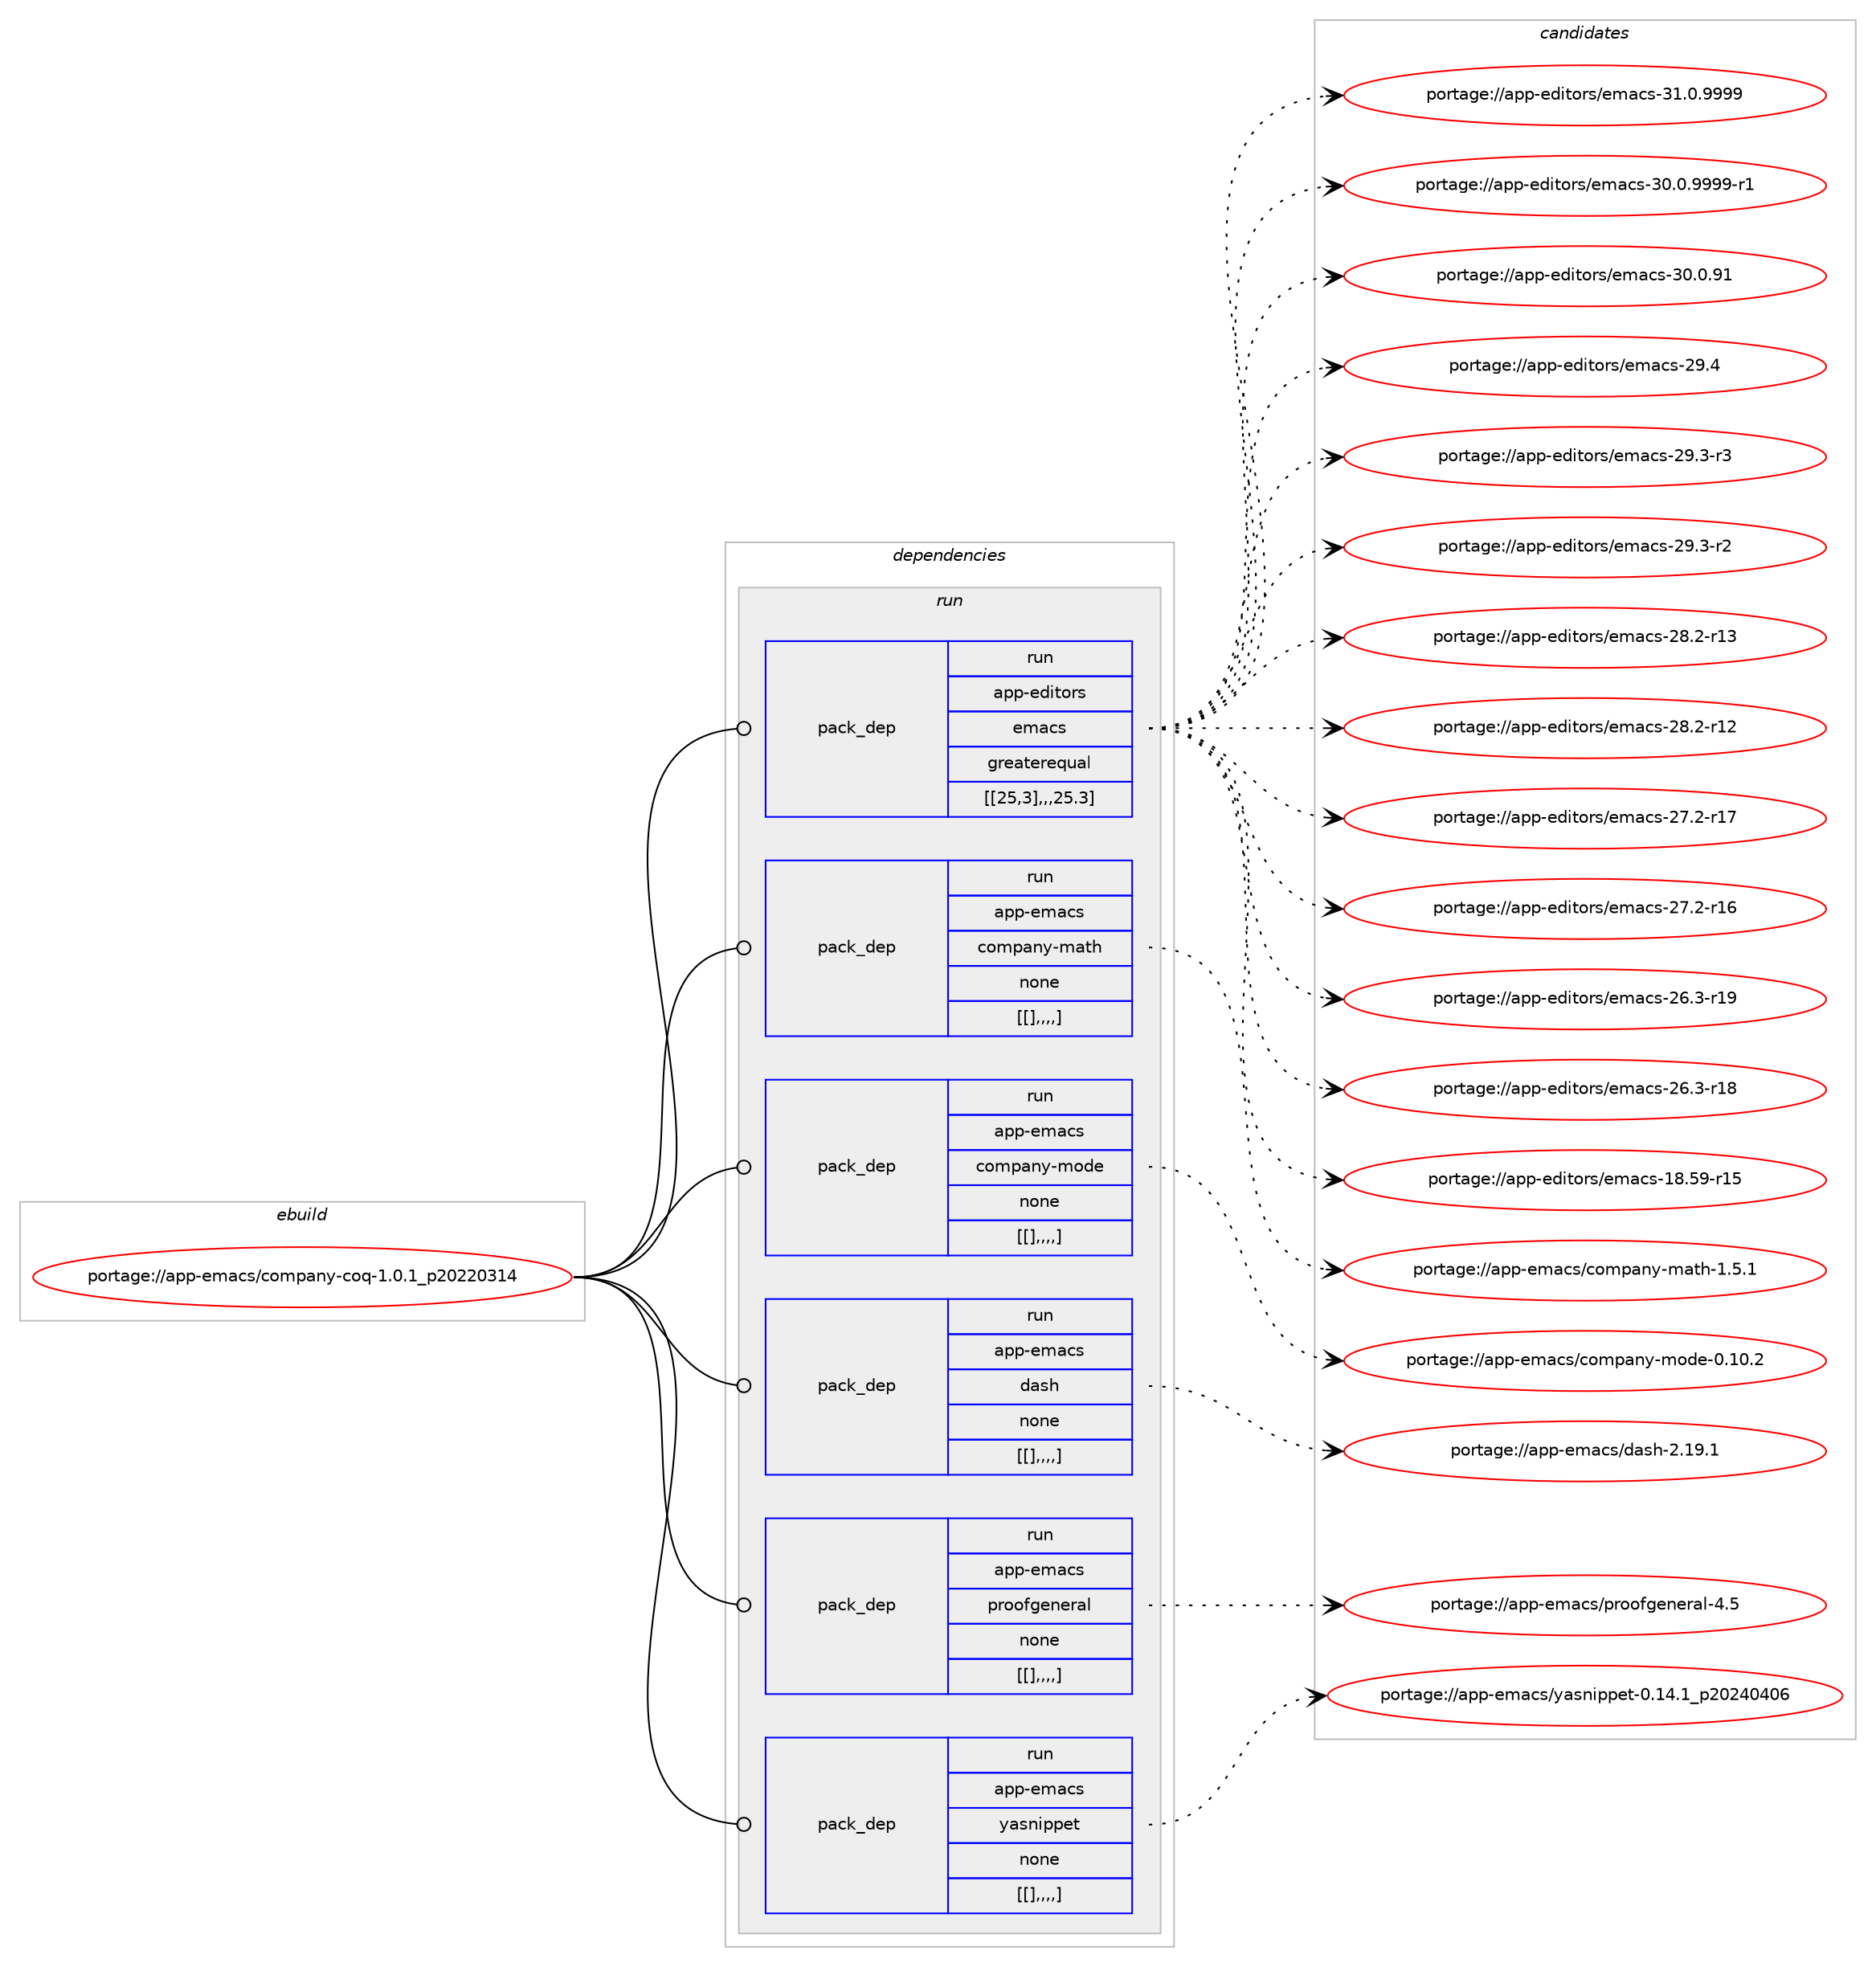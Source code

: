 digraph prolog {

# *************
# Graph options
# *************

newrank=true;
concentrate=true;
compound=true;
graph [rankdir=LR,fontname=Helvetica,fontsize=10,ranksep=1.5];#, ranksep=2.5, nodesep=0.2];
edge  [arrowhead=vee];
node  [fontname=Helvetica,fontsize=10];

# **********
# The ebuild
# **********

subgraph cluster_leftcol {
color=gray;
label=<<i>ebuild</i>>;
id [label="portage://app-emacs/company-coq-1.0.1_p20220314", color=red, width=4, href="../app-emacs/company-coq-1.0.1_p20220314.svg"];
}

# ****************
# The dependencies
# ****************

subgraph cluster_midcol {
color=gray;
label=<<i>dependencies</i>>;
subgraph cluster_compile {
fillcolor="#eeeeee";
style=filled;
label=<<i>compile</i>>;
}
subgraph cluster_compileandrun {
fillcolor="#eeeeee";
style=filled;
label=<<i>compile and run</i>>;
}
subgraph cluster_run {
fillcolor="#eeeeee";
style=filled;
label=<<i>run</i>>;
subgraph pack16270 {
dependency22804 [label=<<TABLE BORDER="0" CELLBORDER="1" CELLSPACING="0" CELLPADDING="4" WIDTH="220"><TR><TD ROWSPAN="6" CELLPADDING="30">pack_dep</TD></TR><TR><TD WIDTH="110">run</TD></TR><TR><TD>app-editors</TD></TR><TR><TD>emacs</TD></TR><TR><TD>greaterequal</TD></TR><TR><TD>[[25,3],,,25.3]</TD></TR></TABLE>>, shape=none, color=blue];
}
id:e -> dependency22804:w [weight=20,style="solid",arrowhead="odot"];
subgraph pack16271 {
dependency22805 [label=<<TABLE BORDER="0" CELLBORDER="1" CELLSPACING="0" CELLPADDING="4" WIDTH="220"><TR><TD ROWSPAN="6" CELLPADDING="30">pack_dep</TD></TR><TR><TD WIDTH="110">run</TD></TR><TR><TD>app-emacs</TD></TR><TR><TD>company-math</TD></TR><TR><TD>none</TD></TR><TR><TD>[[],,,,]</TD></TR></TABLE>>, shape=none, color=blue];
}
id:e -> dependency22805:w [weight=20,style="solid",arrowhead="odot"];
subgraph pack16272 {
dependency22806 [label=<<TABLE BORDER="0" CELLBORDER="1" CELLSPACING="0" CELLPADDING="4" WIDTH="220"><TR><TD ROWSPAN="6" CELLPADDING="30">pack_dep</TD></TR><TR><TD WIDTH="110">run</TD></TR><TR><TD>app-emacs</TD></TR><TR><TD>company-mode</TD></TR><TR><TD>none</TD></TR><TR><TD>[[],,,,]</TD></TR></TABLE>>, shape=none, color=blue];
}
id:e -> dependency22806:w [weight=20,style="solid",arrowhead="odot"];
subgraph pack16273 {
dependency22807 [label=<<TABLE BORDER="0" CELLBORDER="1" CELLSPACING="0" CELLPADDING="4" WIDTH="220"><TR><TD ROWSPAN="6" CELLPADDING="30">pack_dep</TD></TR><TR><TD WIDTH="110">run</TD></TR><TR><TD>app-emacs</TD></TR><TR><TD>dash</TD></TR><TR><TD>none</TD></TR><TR><TD>[[],,,,]</TD></TR></TABLE>>, shape=none, color=blue];
}
id:e -> dependency22807:w [weight=20,style="solid",arrowhead="odot"];
subgraph pack16274 {
dependency22808 [label=<<TABLE BORDER="0" CELLBORDER="1" CELLSPACING="0" CELLPADDING="4" WIDTH="220"><TR><TD ROWSPAN="6" CELLPADDING="30">pack_dep</TD></TR><TR><TD WIDTH="110">run</TD></TR><TR><TD>app-emacs</TD></TR><TR><TD>proofgeneral</TD></TR><TR><TD>none</TD></TR><TR><TD>[[],,,,]</TD></TR></TABLE>>, shape=none, color=blue];
}
id:e -> dependency22808:w [weight=20,style="solid",arrowhead="odot"];
subgraph pack16275 {
dependency22809 [label=<<TABLE BORDER="0" CELLBORDER="1" CELLSPACING="0" CELLPADDING="4" WIDTH="220"><TR><TD ROWSPAN="6" CELLPADDING="30">pack_dep</TD></TR><TR><TD WIDTH="110">run</TD></TR><TR><TD>app-emacs</TD></TR><TR><TD>yasnippet</TD></TR><TR><TD>none</TD></TR><TR><TD>[[],,,,]</TD></TR></TABLE>>, shape=none, color=blue];
}
id:e -> dependency22809:w [weight=20,style="solid",arrowhead="odot"];
}
}

# **************
# The candidates
# **************

subgraph cluster_choices {
rank=same;
color=gray;
label=<<i>candidates</i>>;

subgraph choice16270 {
color=black;
nodesep=1;
choice971121124510110010511611111411547101109979911545514946484657575757 [label="portage://app-editors/emacs-31.0.9999", color=red, width=4,href="../app-editors/emacs-31.0.9999.svg"];
choice9711211245101100105116111114115471011099799115455148464846575757574511449 [label="portage://app-editors/emacs-30.0.9999-r1", color=red, width=4,href="../app-editors/emacs-30.0.9999-r1.svg"];
choice97112112451011001051161111141154710110997991154551484648465749 [label="portage://app-editors/emacs-30.0.91", color=red, width=4,href="../app-editors/emacs-30.0.91.svg"];
choice97112112451011001051161111141154710110997991154550574652 [label="portage://app-editors/emacs-29.4", color=red, width=4,href="../app-editors/emacs-29.4.svg"];
choice971121124510110010511611111411547101109979911545505746514511451 [label="portage://app-editors/emacs-29.3-r3", color=red, width=4,href="../app-editors/emacs-29.3-r3.svg"];
choice971121124510110010511611111411547101109979911545505746514511450 [label="portage://app-editors/emacs-29.3-r2", color=red, width=4,href="../app-editors/emacs-29.3-r2.svg"];
choice97112112451011001051161111141154710110997991154550564650451144951 [label="portage://app-editors/emacs-28.2-r13", color=red, width=4,href="../app-editors/emacs-28.2-r13.svg"];
choice97112112451011001051161111141154710110997991154550564650451144950 [label="portage://app-editors/emacs-28.2-r12", color=red, width=4,href="../app-editors/emacs-28.2-r12.svg"];
choice97112112451011001051161111141154710110997991154550554650451144955 [label="portage://app-editors/emacs-27.2-r17", color=red, width=4,href="../app-editors/emacs-27.2-r17.svg"];
choice97112112451011001051161111141154710110997991154550554650451144954 [label="portage://app-editors/emacs-27.2-r16", color=red, width=4,href="../app-editors/emacs-27.2-r16.svg"];
choice97112112451011001051161111141154710110997991154550544651451144957 [label="portage://app-editors/emacs-26.3-r19", color=red, width=4,href="../app-editors/emacs-26.3-r19.svg"];
choice97112112451011001051161111141154710110997991154550544651451144956 [label="portage://app-editors/emacs-26.3-r18", color=red, width=4,href="../app-editors/emacs-26.3-r18.svg"];
choice9711211245101100105116111114115471011099799115454956465357451144953 [label="portage://app-editors/emacs-18.59-r15", color=red, width=4,href="../app-editors/emacs-18.59-r15.svg"];
dependency22804:e -> choice971121124510110010511611111411547101109979911545514946484657575757:w [style=dotted,weight="100"];
dependency22804:e -> choice9711211245101100105116111114115471011099799115455148464846575757574511449:w [style=dotted,weight="100"];
dependency22804:e -> choice97112112451011001051161111141154710110997991154551484648465749:w [style=dotted,weight="100"];
dependency22804:e -> choice97112112451011001051161111141154710110997991154550574652:w [style=dotted,weight="100"];
dependency22804:e -> choice971121124510110010511611111411547101109979911545505746514511451:w [style=dotted,weight="100"];
dependency22804:e -> choice971121124510110010511611111411547101109979911545505746514511450:w [style=dotted,weight="100"];
dependency22804:e -> choice97112112451011001051161111141154710110997991154550564650451144951:w [style=dotted,weight="100"];
dependency22804:e -> choice97112112451011001051161111141154710110997991154550564650451144950:w [style=dotted,weight="100"];
dependency22804:e -> choice97112112451011001051161111141154710110997991154550554650451144955:w [style=dotted,weight="100"];
dependency22804:e -> choice97112112451011001051161111141154710110997991154550554650451144954:w [style=dotted,weight="100"];
dependency22804:e -> choice97112112451011001051161111141154710110997991154550544651451144957:w [style=dotted,weight="100"];
dependency22804:e -> choice97112112451011001051161111141154710110997991154550544651451144956:w [style=dotted,weight="100"];
dependency22804:e -> choice9711211245101100105116111114115471011099799115454956465357451144953:w [style=dotted,weight="100"];
}
subgraph choice16271 {
color=black;
nodesep=1;
choice971121124510110997991154799111109112971101214510997116104454946534649 [label="portage://app-emacs/company-math-1.5.1", color=red, width=4,href="../app-emacs/company-math-1.5.1.svg"];
dependency22805:e -> choice971121124510110997991154799111109112971101214510997116104454946534649:w [style=dotted,weight="100"];
}
subgraph choice16272 {
color=black;
nodesep=1;
choice971121124510110997991154799111109112971101214510911110010145484649484650 [label="portage://app-emacs/company-mode-0.10.2", color=red, width=4,href="../app-emacs/company-mode-0.10.2.svg"];
dependency22806:e -> choice971121124510110997991154799111109112971101214510911110010145484649484650:w [style=dotted,weight="100"];
}
subgraph choice16273 {
color=black;
nodesep=1;
choice97112112451011099799115471009711510445504649574649 [label="portage://app-emacs/dash-2.19.1", color=red, width=4,href="../app-emacs/dash-2.19.1.svg"];
dependency22807:e -> choice97112112451011099799115471009711510445504649574649:w [style=dotted,weight="100"];
}
subgraph choice16274 {
color=black;
nodesep=1;
choice97112112451011099799115471121141111111021031011101011149710845524653 [label="portage://app-emacs/proofgeneral-4.5", color=red, width=4,href="../app-emacs/proofgeneral-4.5.svg"];
dependency22808:e -> choice97112112451011099799115471121141111111021031011101011149710845524653:w [style=dotted,weight="100"];
}
subgraph choice16275 {
color=black;
nodesep=1;
choice97112112451011099799115471219711511010511211210111645484649524649951125048505248524854 [label="portage://app-emacs/yasnippet-0.14.1_p20240406", color=red, width=4,href="../app-emacs/yasnippet-0.14.1_p20240406.svg"];
dependency22809:e -> choice97112112451011099799115471219711511010511211210111645484649524649951125048505248524854:w [style=dotted,weight="100"];
}
}

}

